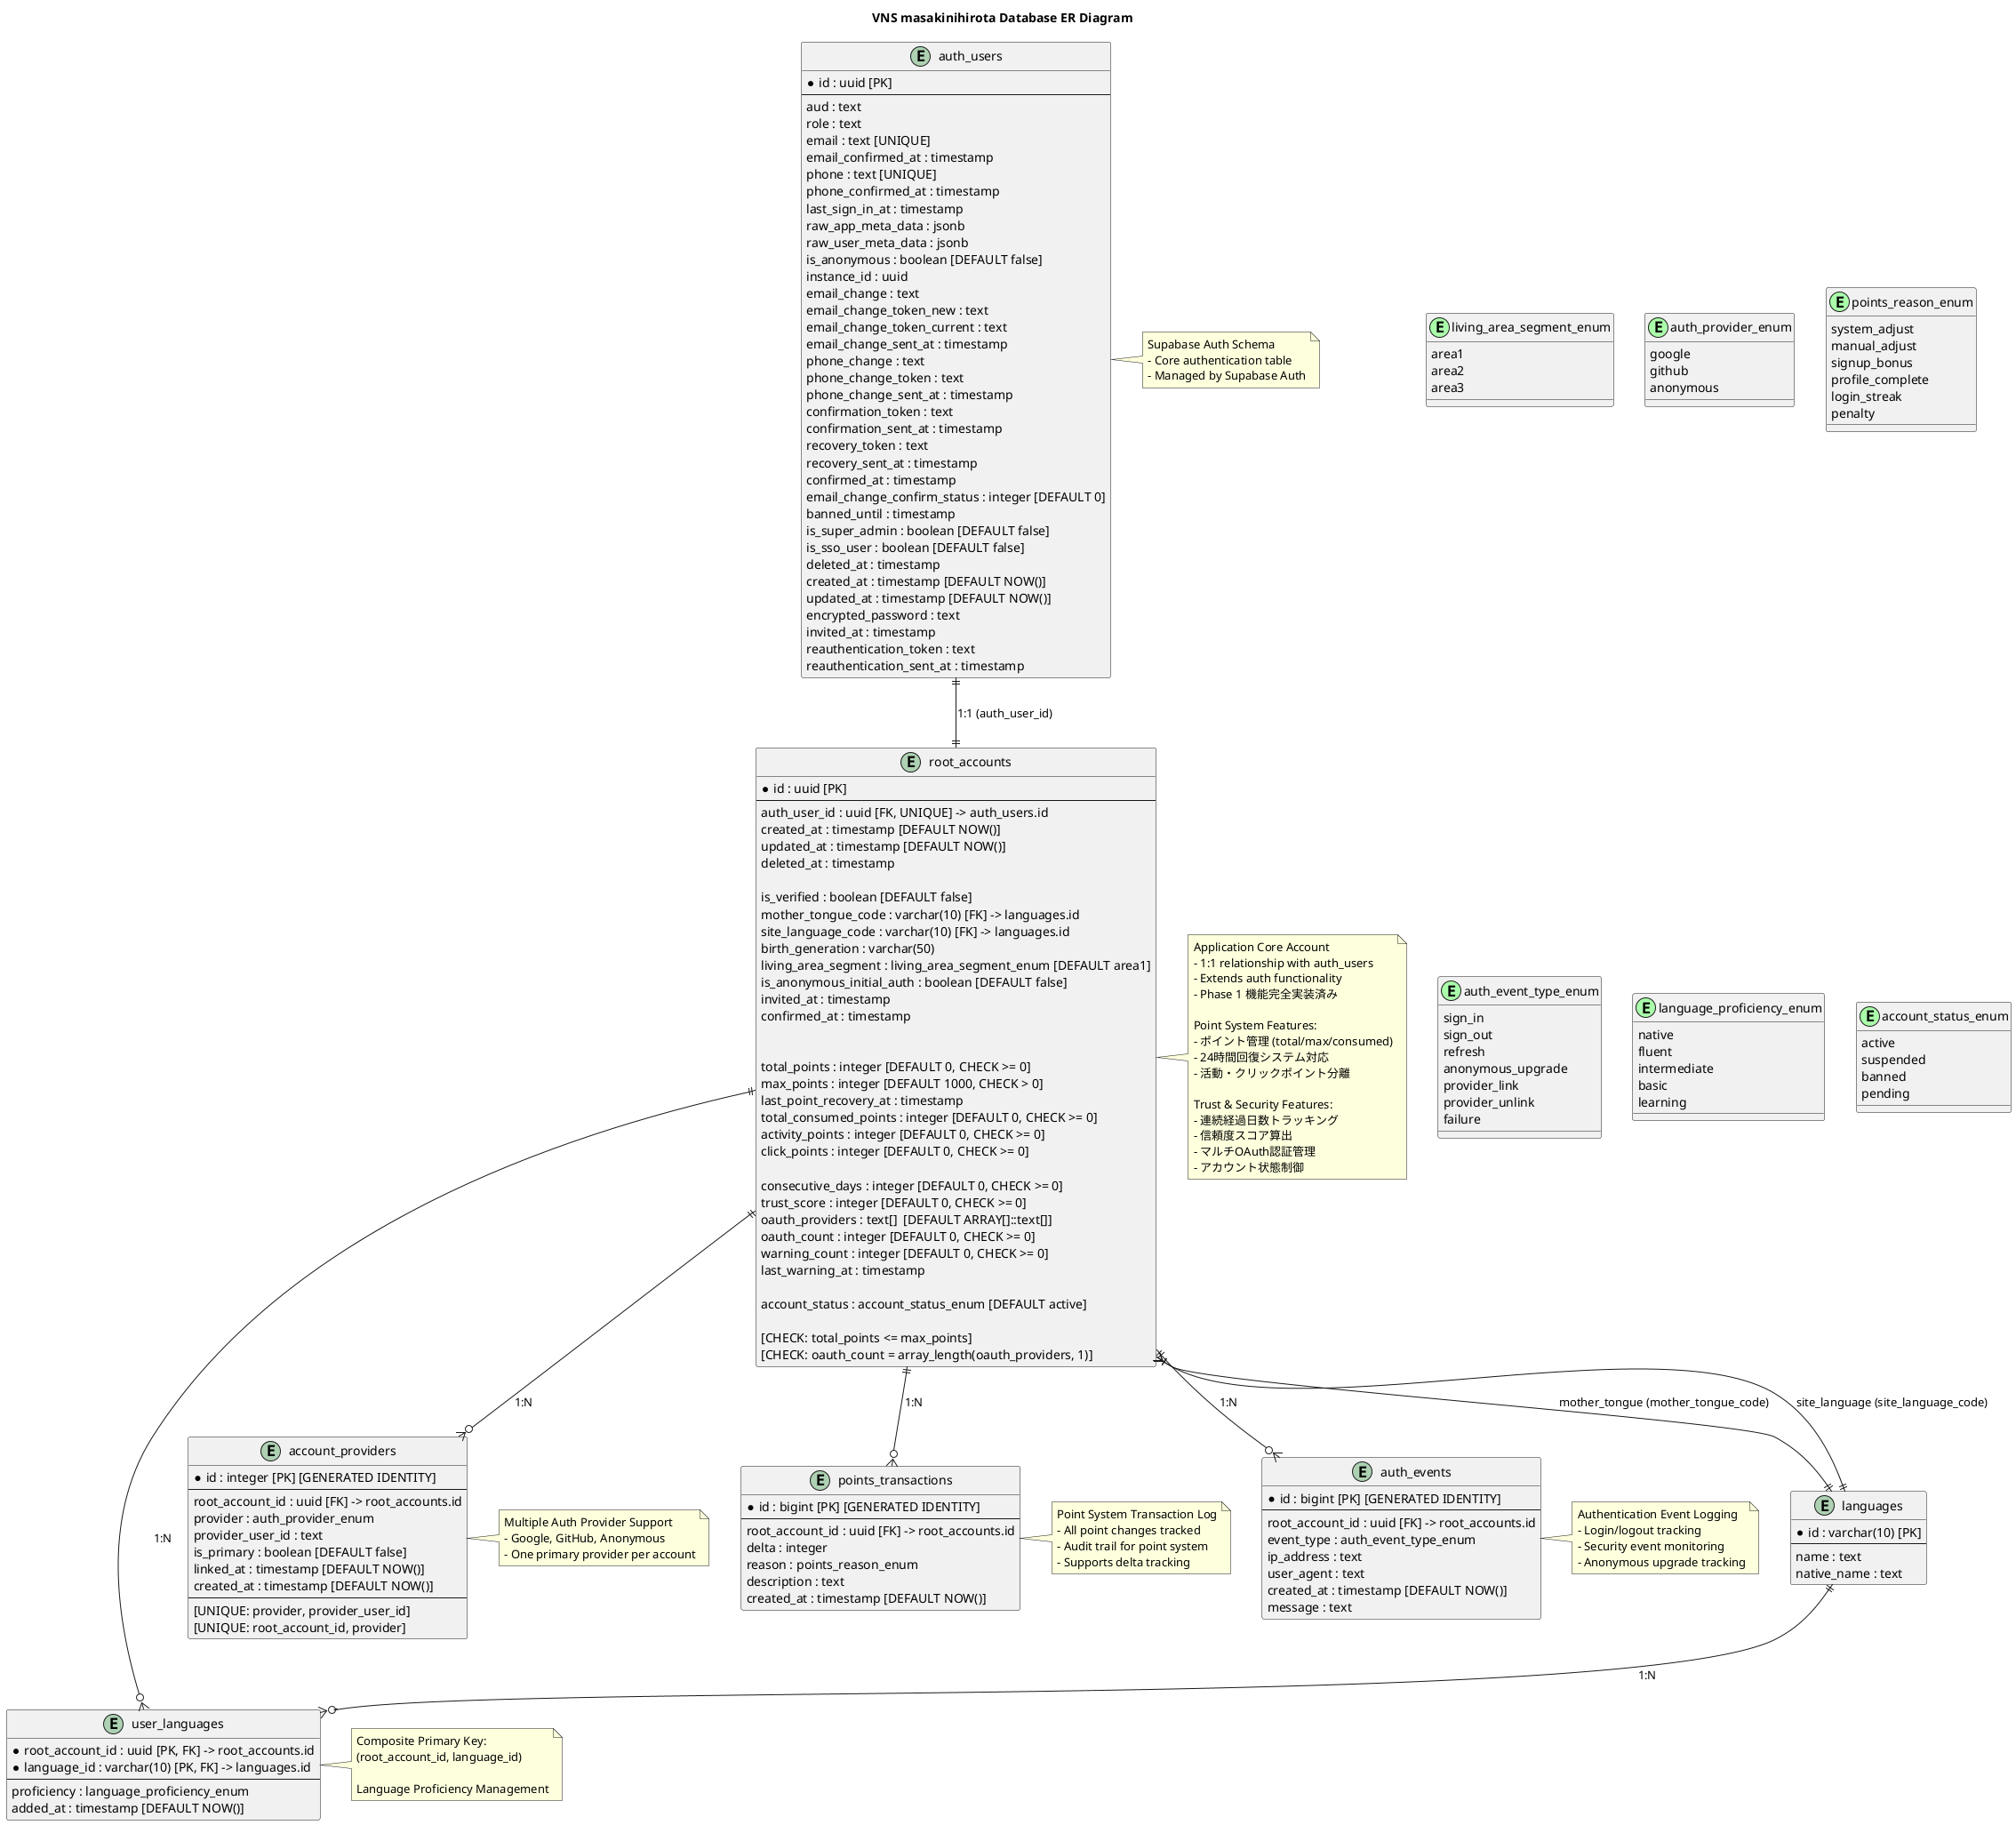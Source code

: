 @startuml VNS masakinihirota Database ER Diagram
!define TABLE(x) entity x << (T,#FFAAAA) >>
!define ENUM(x) entity x << (E,#AAFFAA) >>

title VNS masakinihirota Database ER Diagram

' Supabase Auth Schema
entity auth_users {
  * id : uuid [PK]
  --
  aud : text
  role : text
  email : text [UNIQUE]
  email_confirmed_at : timestamp
  phone : text [UNIQUE]
  phone_confirmed_at : timestamp
  last_sign_in_at : timestamp
  raw_app_meta_data : jsonb
  raw_user_meta_data : jsonb
  is_anonymous : boolean [DEFAULT false]
  instance_id : uuid
  email_change : text
  email_change_token_new : text
  email_change_token_current : text
  email_change_sent_at : timestamp
  phone_change : text
  phone_change_token : text
  phone_change_sent_at : timestamp
  confirmation_token : text
  confirmation_sent_at : timestamp
  recovery_token : text
  recovery_sent_at : timestamp
  confirmed_at : timestamp
  email_change_confirm_status : integer [DEFAULT 0]
  banned_until : timestamp
  is_super_admin : boolean [DEFAULT false]
  is_sso_user : boolean [DEFAULT false]
  deleted_at : timestamp
  created_at : timestamp [DEFAULT NOW()]
  updated_at : timestamp [DEFAULT NOW()]
  encrypted_password : text
  invited_at : timestamp
  reauthentication_token : text
  reauthentication_sent_at : timestamp
}

' Core Application Schema
entity root_accounts {
  * id : uuid [PK]
  --
  ' 1:1 relationship with auth_users
  auth_user_id : uuid [FK, UNIQUE] -> auth_users.id
  created_at : timestamp [DEFAULT NOW()]
  updated_at : timestamp [DEFAULT NOW()]
  deleted_at : timestamp

  ' Basic application fields
  is_verified : boolean [DEFAULT false]
  mother_tongue_code : varchar(10) [FK] -> languages.id
  site_language_code : varchar(10) [FK] -> languages.id
  birth_generation : varchar(50)
  living_area_segment : living_area_segment_enum [DEFAULT area1]
  is_anonymous_initial_auth : boolean [DEFAULT false]
  invited_at : timestamp
  confirmed_at : timestamp

  ' === Phase 1 追加フィールド (設計書準拠) ===

  ' Point Management (ポイント管理関連)
  total_points : integer [DEFAULT 0, CHECK >= 0]
  max_points : integer [DEFAULT 1000, CHECK > 0]
  last_point_recovery_at : timestamp
  total_consumed_points : integer [DEFAULT 0, CHECK >= 0]
  activity_points : integer [DEFAULT 0, CHECK >= 0]
  click_points : integer [DEFAULT 0, CHECK >= 0]

  ' Trust & Authentication (信頼度・認証関連)
  consecutive_days : integer [DEFAULT 0, CHECK >= 0]
  trust_score : integer [DEFAULT 0, CHECK >= 0]
  oauth_providers : text[]  [DEFAULT ARRAY[]::text[]]
  oauth_count : integer [DEFAULT 0, CHECK >= 0]
  warning_count : integer [DEFAULT 0, CHECK >= 0]
  last_warning_at : timestamp

  ' Account Status (アカウント状態関連)
  account_status : account_status_enum [DEFAULT active]

  ' Business Rule Constraints
  [CHECK: total_points <= max_points]
  [CHECK: oauth_count = array_length(oauth_providers, 1)]
}

entity languages {
  * id : varchar(10) [PK]
  --
  name : text
  native_name : text
}

entity user_languages {
  * root_account_id : uuid [PK, FK] -> root_accounts.id
  * language_id : varchar(10) [PK, FK] -> languages.id
  --
  proficiency : language_proficiency_enum
  added_at : timestamp [DEFAULT NOW()]
}

entity account_providers {
  * id : integer [PK] [GENERATED IDENTITY]
  --
  root_account_id : uuid [FK] -> root_accounts.id
  provider : auth_provider_enum
  provider_user_id : text
  is_primary : boolean [DEFAULT false]
  linked_at : timestamp [DEFAULT NOW()]
  created_at : timestamp [DEFAULT NOW()]
  --
  [UNIQUE: provider, provider_user_id]
  [UNIQUE: root_account_id, provider]
}

entity points_transactions {
  * id : bigint [PK] [GENERATED IDENTITY]
  --
  root_account_id : uuid [FK] -> root_accounts.id
  delta : integer
  reason : points_reason_enum
  description : text
  created_at : timestamp [DEFAULT NOW()]
}

entity auth_events {
  * id : bigint [PK] [GENERATED IDENTITY]
  --
  root_account_id : uuid [FK] -> root_accounts.id
  event_type : auth_event_type_enum
  ip_address : text
  user_agent : text
  created_at : timestamp [DEFAULT NOW()]
  message : text
}

' Enums
ENUM(living_area_segment_enum) {
  area1
  area2
  area3
}

ENUM(auth_provider_enum) {
  google
  github
  anonymous
}

ENUM(points_reason_enum) {
  system_adjust
  manual_adjust
  signup_bonus
  profile_complete
  login_streak
  penalty
}

ENUM(auth_event_type_enum) {
  sign_in
  sign_out
  refresh
  anonymous_upgrade
  provider_link
  provider_unlink
  failure
}

ENUM(language_proficiency_enum) {
  native
  fluent
  intermediate
  basic
  learning
}

' 新しいEnum定義
ENUM(account_status_enum) {
  active
  suspended
  banned
  pending
}

' Relationships
auth_users ||--|| root_accounts : "1:1 (auth_user_id)"
root_accounts }|--|| languages : "mother_tongue (mother_tongue_code)"
root_accounts }|--|| languages : "site_language (site_language_code)"
root_accounts ||--o{ user_languages : "1:N"
languages ||--o{ user_languages : "1:N"
root_accounts ||--o{ account_providers : "1:N"
root_accounts ||--o{ points_transactions : "1:N"
root_accounts ||--o{ auth_events : "1:N"

note right of auth_users
  Supabase Auth Schema
  - Core authentication table
  - Managed by Supabase Auth
end note

note right of root_accounts
  Application Core Account
  - 1:1 relationship with auth_users
  - Extends auth functionality
  - Phase 1 機能完全実装済み

  Point System Features:
  - ポイント管理 (total/max/consumed)
  - 24時間回復システム対応
  - 活動・クリックポイント分離

  Trust & Security Features:
  - 連続経過日数トラッキング
  - 信頼度スコア算出
  - マルチOAuth認証管理
  - アカウント状態制御
end note

note right of user_languages
  Composite Primary Key:
  (root_account_id, language_id)

  Language Proficiency Management
end note

note right of account_providers
  Multiple Auth Provider Support
  - Google, GitHub, Anonymous
  - One primary provider per account
end note

note right of points_transactions
  Point System Transaction Log
  - All point changes tracked
  - Audit trail for point system
  - Supports delta tracking
end note

note right of auth_events
  Authentication Event Logging
  - Login/logout tracking
  - Security event monitoring
  - Anonymous upgrade tracking
end note

@enduml
